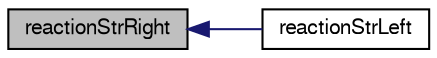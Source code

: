 digraph "reactionStrRight"
{
  bgcolor="transparent";
  edge [fontname="FreeSans",fontsize="10",labelfontname="FreeSans",labelfontsize="10"];
  node [fontname="FreeSans",fontsize="10",shape=record];
  rankdir="LR";
  Node411 [label="reactionStrRight",height=0.2,width=0.4,color="black", fillcolor="grey75", style="filled", fontcolor="black"];
  Node411 -> Node412 [dir="back",color="midnightblue",fontsize="10",style="solid",fontname="FreeSans"];
  Node412 [label="reactionStrLeft",height=0.2,width=0.4,color="black",URL="$a30330.html#ac9f8dafbfabbd98540c24ad10a1af9c8",tooltip="Return string representation of the left of the reaction. "];
}
